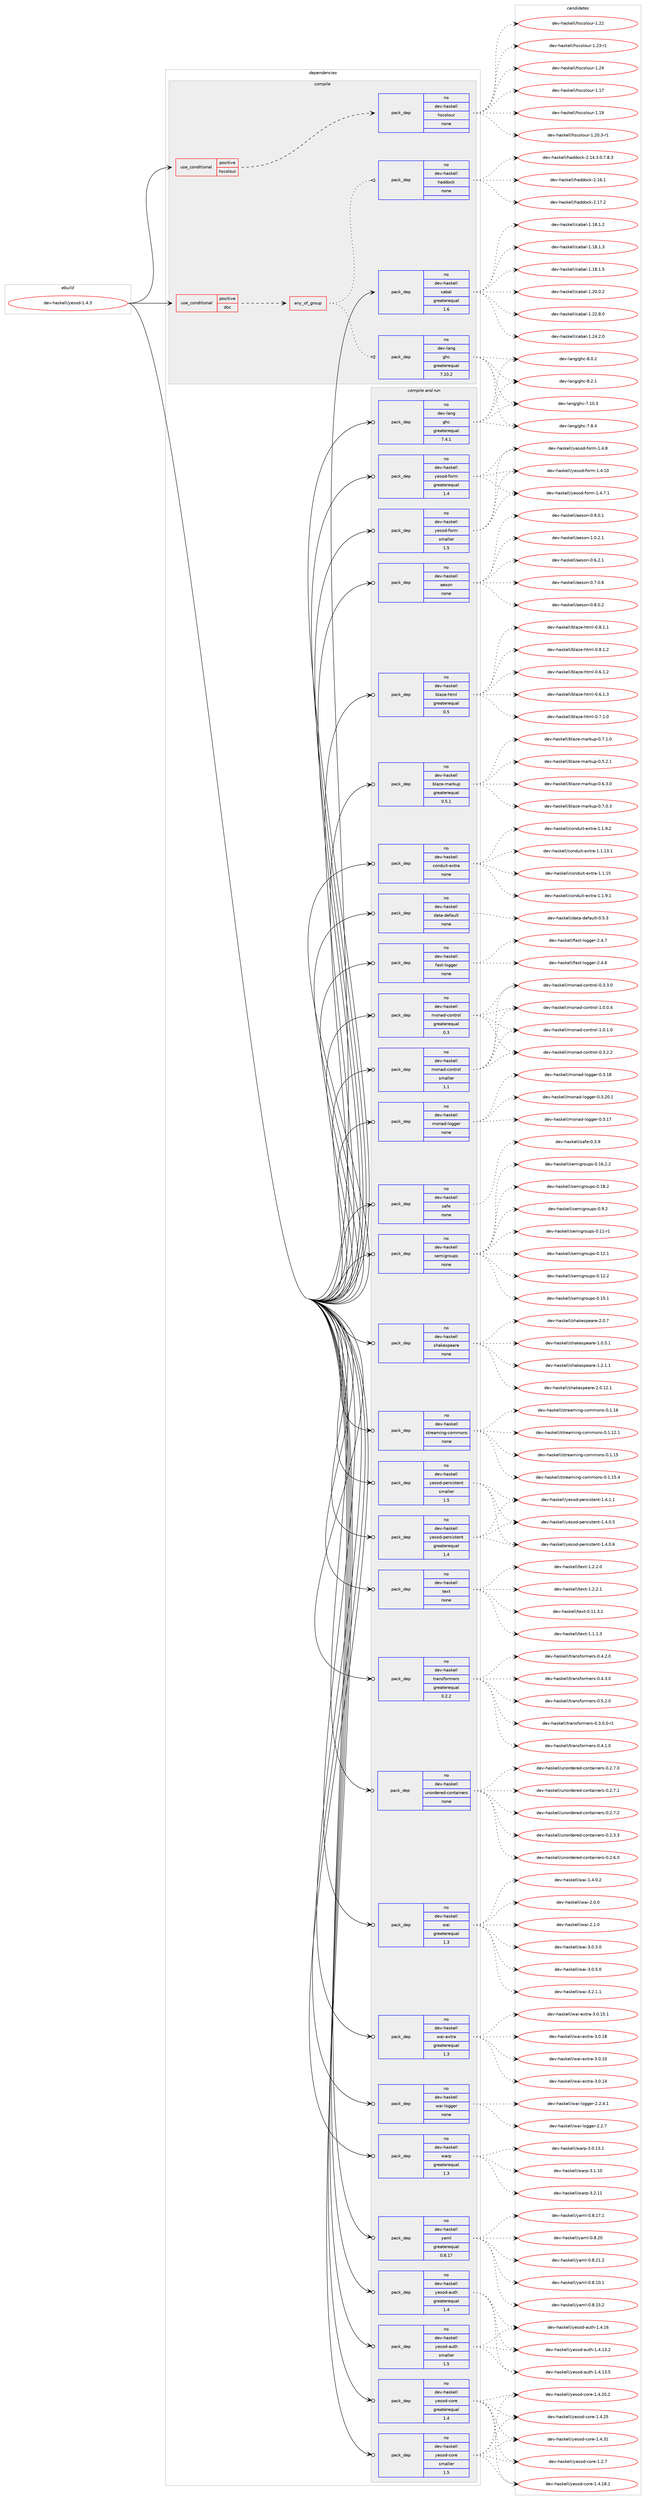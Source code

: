 digraph prolog {

# *************
# Graph options
# *************

newrank=true;
concentrate=true;
compound=true;
graph [rankdir=LR,fontname=Helvetica,fontsize=10,ranksep=1.5];#, ranksep=2.5, nodesep=0.2];
edge  [arrowhead=vee];
node  [fontname=Helvetica,fontsize=10];

# **********
# The ebuild
# **********

subgraph cluster_leftcol {
color=gray;
rank=same;
label=<<i>ebuild</i>>;
id [label="dev-haskell/yesod-1.4.3", color=red, width=4, href="../dev-haskell/yesod-1.4.3.svg"];
}

# ****************
# The dependencies
# ****************

subgraph cluster_midcol {
color=gray;
label=<<i>dependencies</i>>;
subgraph cluster_compile {
fillcolor="#eeeeee";
style=filled;
label=<<i>compile</i>>;
subgraph cond21510 {
dependency96887 [label=<<TABLE BORDER="0" CELLBORDER="1" CELLSPACING="0" CELLPADDING="4"><TR><TD ROWSPAN="3" CELLPADDING="10">use_conditional</TD></TR><TR><TD>positive</TD></TR><TR><TD>doc</TD></TR></TABLE>>, shape=none, color=red];
subgraph any2942 {
dependency96888 [label=<<TABLE BORDER="0" CELLBORDER="1" CELLSPACING="0" CELLPADDING="4"><TR><TD CELLPADDING="10">any_of_group</TD></TR></TABLE>>, shape=none, color=red];subgraph pack72405 {
dependency96889 [label=<<TABLE BORDER="0" CELLBORDER="1" CELLSPACING="0" CELLPADDING="4" WIDTH="220"><TR><TD ROWSPAN="6" CELLPADDING="30">pack_dep</TD></TR><TR><TD WIDTH="110">no</TD></TR><TR><TD>dev-haskell</TD></TR><TR><TD>haddock</TD></TR><TR><TD>none</TD></TR><TR><TD></TD></TR></TABLE>>, shape=none, color=blue];
}
dependency96888:e -> dependency96889:w [weight=20,style="dotted",arrowhead="oinv"];
subgraph pack72406 {
dependency96890 [label=<<TABLE BORDER="0" CELLBORDER="1" CELLSPACING="0" CELLPADDING="4" WIDTH="220"><TR><TD ROWSPAN="6" CELLPADDING="30">pack_dep</TD></TR><TR><TD WIDTH="110">no</TD></TR><TR><TD>dev-lang</TD></TR><TR><TD>ghc</TD></TR><TR><TD>greaterequal</TD></TR><TR><TD>7.10.2</TD></TR></TABLE>>, shape=none, color=blue];
}
dependency96888:e -> dependency96890:w [weight=20,style="dotted",arrowhead="oinv"];
}
dependency96887:e -> dependency96888:w [weight=20,style="dashed",arrowhead="vee"];
}
id:e -> dependency96887:w [weight=20,style="solid",arrowhead="vee"];
subgraph cond21511 {
dependency96891 [label=<<TABLE BORDER="0" CELLBORDER="1" CELLSPACING="0" CELLPADDING="4"><TR><TD ROWSPAN="3" CELLPADDING="10">use_conditional</TD></TR><TR><TD>positive</TD></TR><TR><TD>hscolour</TD></TR></TABLE>>, shape=none, color=red];
subgraph pack72407 {
dependency96892 [label=<<TABLE BORDER="0" CELLBORDER="1" CELLSPACING="0" CELLPADDING="4" WIDTH="220"><TR><TD ROWSPAN="6" CELLPADDING="30">pack_dep</TD></TR><TR><TD WIDTH="110">no</TD></TR><TR><TD>dev-haskell</TD></TR><TR><TD>hscolour</TD></TR><TR><TD>none</TD></TR><TR><TD></TD></TR></TABLE>>, shape=none, color=blue];
}
dependency96891:e -> dependency96892:w [weight=20,style="dashed",arrowhead="vee"];
}
id:e -> dependency96891:w [weight=20,style="solid",arrowhead="vee"];
subgraph pack72408 {
dependency96893 [label=<<TABLE BORDER="0" CELLBORDER="1" CELLSPACING="0" CELLPADDING="4" WIDTH="220"><TR><TD ROWSPAN="6" CELLPADDING="30">pack_dep</TD></TR><TR><TD WIDTH="110">no</TD></TR><TR><TD>dev-haskell</TD></TR><TR><TD>cabal</TD></TR><TR><TD>greaterequal</TD></TR><TR><TD>1.6</TD></TR></TABLE>>, shape=none, color=blue];
}
id:e -> dependency96893:w [weight=20,style="solid",arrowhead="vee"];
}
subgraph cluster_compileandrun {
fillcolor="#eeeeee";
style=filled;
label=<<i>compile and run</i>>;
subgraph pack72409 {
dependency96894 [label=<<TABLE BORDER="0" CELLBORDER="1" CELLSPACING="0" CELLPADDING="4" WIDTH="220"><TR><TD ROWSPAN="6" CELLPADDING="30">pack_dep</TD></TR><TR><TD WIDTH="110">no</TD></TR><TR><TD>dev-haskell</TD></TR><TR><TD>aeson</TD></TR><TR><TD>none</TD></TR><TR><TD></TD></TR></TABLE>>, shape=none, color=blue];
}
id:e -> dependency96894:w [weight=20,style="solid",arrowhead="odotvee"];
subgraph pack72410 {
dependency96895 [label=<<TABLE BORDER="0" CELLBORDER="1" CELLSPACING="0" CELLPADDING="4" WIDTH="220"><TR><TD ROWSPAN="6" CELLPADDING="30">pack_dep</TD></TR><TR><TD WIDTH="110">no</TD></TR><TR><TD>dev-haskell</TD></TR><TR><TD>blaze-html</TD></TR><TR><TD>greaterequal</TD></TR><TR><TD>0.5</TD></TR></TABLE>>, shape=none, color=blue];
}
id:e -> dependency96895:w [weight=20,style="solid",arrowhead="odotvee"];
subgraph pack72411 {
dependency96896 [label=<<TABLE BORDER="0" CELLBORDER="1" CELLSPACING="0" CELLPADDING="4" WIDTH="220"><TR><TD ROWSPAN="6" CELLPADDING="30">pack_dep</TD></TR><TR><TD WIDTH="110">no</TD></TR><TR><TD>dev-haskell</TD></TR><TR><TD>blaze-markup</TD></TR><TR><TD>greaterequal</TD></TR><TR><TD>0.5.1</TD></TR></TABLE>>, shape=none, color=blue];
}
id:e -> dependency96896:w [weight=20,style="solid",arrowhead="odotvee"];
subgraph pack72412 {
dependency96897 [label=<<TABLE BORDER="0" CELLBORDER="1" CELLSPACING="0" CELLPADDING="4" WIDTH="220"><TR><TD ROWSPAN="6" CELLPADDING="30">pack_dep</TD></TR><TR><TD WIDTH="110">no</TD></TR><TR><TD>dev-haskell</TD></TR><TR><TD>conduit-extra</TD></TR><TR><TD>none</TD></TR><TR><TD></TD></TR></TABLE>>, shape=none, color=blue];
}
id:e -> dependency96897:w [weight=20,style="solid",arrowhead="odotvee"];
subgraph pack72413 {
dependency96898 [label=<<TABLE BORDER="0" CELLBORDER="1" CELLSPACING="0" CELLPADDING="4" WIDTH="220"><TR><TD ROWSPAN="6" CELLPADDING="30">pack_dep</TD></TR><TR><TD WIDTH="110">no</TD></TR><TR><TD>dev-haskell</TD></TR><TR><TD>data-default</TD></TR><TR><TD>none</TD></TR><TR><TD></TD></TR></TABLE>>, shape=none, color=blue];
}
id:e -> dependency96898:w [weight=20,style="solid",arrowhead="odotvee"];
subgraph pack72414 {
dependency96899 [label=<<TABLE BORDER="0" CELLBORDER="1" CELLSPACING="0" CELLPADDING="4" WIDTH="220"><TR><TD ROWSPAN="6" CELLPADDING="30">pack_dep</TD></TR><TR><TD WIDTH="110">no</TD></TR><TR><TD>dev-haskell</TD></TR><TR><TD>fast-logger</TD></TR><TR><TD>none</TD></TR><TR><TD></TD></TR></TABLE>>, shape=none, color=blue];
}
id:e -> dependency96899:w [weight=20,style="solid",arrowhead="odotvee"];
subgraph pack72415 {
dependency96900 [label=<<TABLE BORDER="0" CELLBORDER="1" CELLSPACING="0" CELLPADDING="4" WIDTH="220"><TR><TD ROWSPAN="6" CELLPADDING="30">pack_dep</TD></TR><TR><TD WIDTH="110">no</TD></TR><TR><TD>dev-haskell</TD></TR><TR><TD>monad-control</TD></TR><TR><TD>greaterequal</TD></TR><TR><TD>0.3</TD></TR></TABLE>>, shape=none, color=blue];
}
id:e -> dependency96900:w [weight=20,style="solid",arrowhead="odotvee"];
subgraph pack72416 {
dependency96901 [label=<<TABLE BORDER="0" CELLBORDER="1" CELLSPACING="0" CELLPADDING="4" WIDTH="220"><TR><TD ROWSPAN="6" CELLPADDING="30">pack_dep</TD></TR><TR><TD WIDTH="110">no</TD></TR><TR><TD>dev-haskell</TD></TR><TR><TD>monad-control</TD></TR><TR><TD>smaller</TD></TR><TR><TD>1.1</TD></TR></TABLE>>, shape=none, color=blue];
}
id:e -> dependency96901:w [weight=20,style="solid",arrowhead="odotvee"];
subgraph pack72417 {
dependency96902 [label=<<TABLE BORDER="0" CELLBORDER="1" CELLSPACING="0" CELLPADDING="4" WIDTH="220"><TR><TD ROWSPAN="6" CELLPADDING="30">pack_dep</TD></TR><TR><TD WIDTH="110">no</TD></TR><TR><TD>dev-haskell</TD></TR><TR><TD>monad-logger</TD></TR><TR><TD>none</TD></TR><TR><TD></TD></TR></TABLE>>, shape=none, color=blue];
}
id:e -> dependency96902:w [weight=20,style="solid",arrowhead="odotvee"];
subgraph pack72418 {
dependency96903 [label=<<TABLE BORDER="0" CELLBORDER="1" CELLSPACING="0" CELLPADDING="4" WIDTH="220"><TR><TD ROWSPAN="6" CELLPADDING="30">pack_dep</TD></TR><TR><TD WIDTH="110">no</TD></TR><TR><TD>dev-haskell</TD></TR><TR><TD>safe</TD></TR><TR><TD>none</TD></TR><TR><TD></TD></TR></TABLE>>, shape=none, color=blue];
}
id:e -> dependency96903:w [weight=20,style="solid",arrowhead="odotvee"];
subgraph pack72419 {
dependency96904 [label=<<TABLE BORDER="0" CELLBORDER="1" CELLSPACING="0" CELLPADDING="4" WIDTH="220"><TR><TD ROWSPAN="6" CELLPADDING="30">pack_dep</TD></TR><TR><TD WIDTH="110">no</TD></TR><TR><TD>dev-haskell</TD></TR><TR><TD>semigroups</TD></TR><TR><TD>none</TD></TR><TR><TD></TD></TR></TABLE>>, shape=none, color=blue];
}
id:e -> dependency96904:w [weight=20,style="solid",arrowhead="odotvee"];
subgraph pack72420 {
dependency96905 [label=<<TABLE BORDER="0" CELLBORDER="1" CELLSPACING="0" CELLPADDING="4" WIDTH="220"><TR><TD ROWSPAN="6" CELLPADDING="30">pack_dep</TD></TR><TR><TD WIDTH="110">no</TD></TR><TR><TD>dev-haskell</TD></TR><TR><TD>shakespeare</TD></TR><TR><TD>none</TD></TR><TR><TD></TD></TR></TABLE>>, shape=none, color=blue];
}
id:e -> dependency96905:w [weight=20,style="solid",arrowhead="odotvee"];
subgraph pack72421 {
dependency96906 [label=<<TABLE BORDER="0" CELLBORDER="1" CELLSPACING="0" CELLPADDING="4" WIDTH="220"><TR><TD ROWSPAN="6" CELLPADDING="30">pack_dep</TD></TR><TR><TD WIDTH="110">no</TD></TR><TR><TD>dev-haskell</TD></TR><TR><TD>streaming-commons</TD></TR><TR><TD>none</TD></TR><TR><TD></TD></TR></TABLE>>, shape=none, color=blue];
}
id:e -> dependency96906:w [weight=20,style="solid",arrowhead="odotvee"];
subgraph pack72422 {
dependency96907 [label=<<TABLE BORDER="0" CELLBORDER="1" CELLSPACING="0" CELLPADDING="4" WIDTH="220"><TR><TD ROWSPAN="6" CELLPADDING="30">pack_dep</TD></TR><TR><TD WIDTH="110">no</TD></TR><TR><TD>dev-haskell</TD></TR><TR><TD>text</TD></TR><TR><TD>none</TD></TR><TR><TD></TD></TR></TABLE>>, shape=none, color=blue];
}
id:e -> dependency96907:w [weight=20,style="solid",arrowhead="odotvee"];
subgraph pack72423 {
dependency96908 [label=<<TABLE BORDER="0" CELLBORDER="1" CELLSPACING="0" CELLPADDING="4" WIDTH="220"><TR><TD ROWSPAN="6" CELLPADDING="30">pack_dep</TD></TR><TR><TD WIDTH="110">no</TD></TR><TR><TD>dev-haskell</TD></TR><TR><TD>transformers</TD></TR><TR><TD>greaterequal</TD></TR><TR><TD>0.2.2</TD></TR></TABLE>>, shape=none, color=blue];
}
id:e -> dependency96908:w [weight=20,style="solid",arrowhead="odotvee"];
subgraph pack72424 {
dependency96909 [label=<<TABLE BORDER="0" CELLBORDER="1" CELLSPACING="0" CELLPADDING="4" WIDTH="220"><TR><TD ROWSPAN="6" CELLPADDING="30">pack_dep</TD></TR><TR><TD WIDTH="110">no</TD></TR><TR><TD>dev-haskell</TD></TR><TR><TD>unordered-containers</TD></TR><TR><TD>none</TD></TR><TR><TD></TD></TR></TABLE>>, shape=none, color=blue];
}
id:e -> dependency96909:w [weight=20,style="solid",arrowhead="odotvee"];
subgraph pack72425 {
dependency96910 [label=<<TABLE BORDER="0" CELLBORDER="1" CELLSPACING="0" CELLPADDING="4" WIDTH="220"><TR><TD ROWSPAN="6" CELLPADDING="30">pack_dep</TD></TR><TR><TD WIDTH="110">no</TD></TR><TR><TD>dev-haskell</TD></TR><TR><TD>wai</TD></TR><TR><TD>greaterequal</TD></TR><TR><TD>1.3</TD></TR></TABLE>>, shape=none, color=blue];
}
id:e -> dependency96910:w [weight=20,style="solid",arrowhead="odotvee"];
subgraph pack72426 {
dependency96911 [label=<<TABLE BORDER="0" CELLBORDER="1" CELLSPACING="0" CELLPADDING="4" WIDTH="220"><TR><TD ROWSPAN="6" CELLPADDING="30">pack_dep</TD></TR><TR><TD WIDTH="110">no</TD></TR><TR><TD>dev-haskell</TD></TR><TR><TD>wai-extra</TD></TR><TR><TD>greaterequal</TD></TR><TR><TD>1.3</TD></TR></TABLE>>, shape=none, color=blue];
}
id:e -> dependency96911:w [weight=20,style="solid",arrowhead="odotvee"];
subgraph pack72427 {
dependency96912 [label=<<TABLE BORDER="0" CELLBORDER="1" CELLSPACING="0" CELLPADDING="4" WIDTH="220"><TR><TD ROWSPAN="6" CELLPADDING="30">pack_dep</TD></TR><TR><TD WIDTH="110">no</TD></TR><TR><TD>dev-haskell</TD></TR><TR><TD>wai-logger</TD></TR><TR><TD>none</TD></TR><TR><TD></TD></TR></TABLE>>, shape=none, color=blue];
}
id:e -> dependency96912:w [weight=20,style="solid",arrowhead="odotvee"];
subgraph pack72428 {
dependency96913 [label=<<TABLE BORDER="0" CELLBORDER="1" CELLSPACING="0" CELLPADDING="4" WIDTH="220"><TR><TD ROWSPAN="6" CELLPADDING="30">pack_dep</TD></TR><TR><TD WIDTH="110">no</TD></TR><TR><TD>dev-haskell</TD></TR><TR><TD>warp</TD></TR><TR><TD>greaterequal</TD></TR><TR><TD>1.3</TD></TR></TABLE>>, shape=none, color=blue];
}
id:e -> dependency96913:w [weight=20,style="solid",arrowhead="odotvee"];
subgraph pack72429 {
dependency96914 [label=<<TABLE BORDER="0" CELLBORDER="1" CELLSPACING="0" CELLPADDING="4" WIDTH="220"><TR><TD ROWSPAN="6" CELLPADDING="30">pack_dep</TD></TR><TR><TD WIDTH="110">no</TD></TR><TR><TD>dev-haskell</TD></TR><TR><TD>yaml</TD></TR><TR><TD>greaterequal</TD></TR><TR><TD>0.8.17</TD></TR></TABLE>>, shape=none, color=blue];
}
id:e -> dependency96914:w [weight=20,style="solid",arrowhead="odotvee"];
subgraph pack72430 {
dependency96915 [label=<<TABLE BORDER="0" CELLBORDER="1" CELLSPACING="0" CELLPADDING="4" WIDTH="220"><TR><TD ROWSPAN="6" CELLPADDING="30">pack_dep</TD></TR><TR><TD WIDTH="110">no</TD></TR><TR><TD>dev-haskell</TD></TR><TR><TD>yesod-auth</TD></TR><TR><TD>greaterequal</TD></TR><TR><TD>1.4</TD></TR></TABLE>>, shape=none, color=blue];
}
id:e -> dependency96915:w [weight=20,style="solid",arrowhead="odotvee"];
subgraph pack72431 {
dependency96916 [label=<<TABLE BORDER="0" CELLBORDER="1" CELLSPACING="0" CELLPADDING="4" WIDTH="220"><TR><TD ROWSPAN="6" CELLPADDING="30">pack_dep</TD></TR><TR><TD WIDTH="110">no</TD></TR><TR><TD>dev-haskell</TD></TR><TR><TD>yesod-auth</TD></TR><TR><TD>smaller</TD></TR><TR><TD>1.5</TD></TR></TABLE>>, shape=none, color=blue];
}
id:e -> dependency96916:w [weight=20,style="solid",arrowhead="odotvee"];
subgraph pack72432 {
dependency96917 [label=<<TABLE BORDER="0" CELLBORDER="1" CELLSPACING="0" CELLPADDING="4" WIDTH="220"><TR><TD ROWSPAN="6" CELLPADDING="30">pack_dep</TD></TR><TR><TD WIDTH="110">no</TD></TR><TR><TD>dev-haskell</TD></TR><TR><TD>yesod-core</TD></TR><TR><TD>greaterequal</TD></TR><TR><TD>1.4</TD></TR></TABLE>>, shape=none, color=blue];
}
id:e -> dependency96917:w [weight=20,style="solid",arrowhead="odotvee"];
subgraph pack72433 {
dependency96918 [label=<<TABLE BORDER="0" CELLBORDER="1" CELLSPACING="0" CELLPADDING="4" WIDTH="220"><TR><TD ROWSPAN="6" CELLPADDING="30">pack_dep</TD></TR><TR><TD WIDTH="110">no</TD></TR><TR><TD>dev-haskell</TD></TR><TR><TD>yesod-core</TD></TR><TR><TD>smaller</TD></TR><TR><TD>1.5</TD></TR></TABLE>>, shape=none, color=blue];
}
id:e -> dependency96918:w [weight=20,style="solid",arrowhead="odotvee"];
subgraph pack72434 {
dependency96919 [label=<<TABLE BORDER="0" CELLBORDER="1" CELLSPACING="0" CELLPADDING="4" WIDTH="220"><TR><TD ROWSPAN="6" CELLPADDING="30">pack_dep</TD></TR><TR><TD WIDTH="110">no</TD></TR><TR><TD>dev-haskell</TD></TR><TR><TD>yesod-form</TD></TR><TR><TD>greaterequal</TD></TR><TR><TD>1.4</TD></TR></TABLE>>, shape=none, color=blue];
}
id:e -> dependency96919:w [weight=20,style="solid",arrowhead="odotvee"];
subgraph pack72435 {
dependency96920 [label=<<TABLE BORDER="0" CELLBORDER="1" CELLSPACING="0" CELLPADDING="4" WIDTH="220"><TR><TD ROWSPAN="6" CELLPADDING="30">pack_dep</TD></TR><TR><TD WIDTH="110">no</TD></TR><TR><TD>dev-haskell</TD></TR><TR><TD>yesod-form</TD></TR><TR><TD>smaller</TD></TR><TR><TD>1.5</TD></TR></TABLE>>, shape=none, color=blue];
}
id:e -> dependency96920:w [weight=20,style="solid",arrowhead="odotvee"];
subgraph pack72436 {
dependency96921 [label=<<TABLE BORDER="0" CELLBORDER="1" CELLSPACING="0" CELLPADDING="4" WIDTH="220"><TR><TD ROWSPAN="6" CELLPADDING="30">pack_dep</TD></TR><TR><TD WIDTH="110">no</TD></TR><TR><TD>dev-haskell</TD></TR><TR><TD>yesod-persistent</TD></TR><TR><TD>greaterequal</TD></TR><TR><TD>1.4</TD></TR></TABLE>>, shape=none, color=blue];
}
id:e -> dependency96921:w [weight=20,style="solid",arrowhead="odotvee"];
subgraph pack72437 {
dependency96922 [label=<<TABLE BORDER="0" CELLBORDER="1" CELLSPACING="0" CELLPADDING="4" WIDTH="220"><TR><TD ROWSPAN="6" CELLPADDING="30">pack_dep</TD></TR><TR><TD WIDTH="110">no</TD></TR><TR><TD>dev-haskell</TD></TR><TR><TD>yesod-persistent</TD></TR><TR><TD>smaller</TD></TR><TR><TD>1.5</TD></TR></TABLE>>, shape=none, color=blue];
}
id:e -> dependency96922:w [weight=20,style="solid",arrowhead="odotvee"];
subgraph pack72438 {
dependency96923 [label=<<TABLE BORDER="0" CELLBORDER="1" CELLSPACING="0" CELLPADDING="4" WIDTH="220"><TR><TD ROWSPAN="6" CELLPADDING="30">pack_dep</TD></TR><TR><TD WIDTH="110">no</TD></TR><TR><TD>dev-lang</TD></TR><TR><TD>ghc</TD></TR><TR><TD>greaterequal</TD></TR><TR><TD>7.4.1</TD></TR></TABLE>>, shape=none, color=blue];
}
id:e -> dependency96923:w [weight=20,style="solid",arrowhead="odotvee"];
}
subgraph cluster_run {
fillcolor="#eeeeee";
style=filled;
label=<<i>run</i>>;
}
}

# **************
# The candidates
# **************

subgraph cluster_choices {
rank=same;
color=gray;
label=<<i>candidates</i>>;

subgraph choice72405 {
color=black;
nodesep=1;
choice1001011184510497115107101108108471049710010011199107455046495246514648465546564651 [label="dev-haskell/haddock-2.14.3.0.7.8.3", color=red, width=4,href="../dev-haskell/haddock-2.14.3.0.7.8.3.svg"];
choice100101118451049711510710110810847104971001001119910745504649544649 [label="dev-haskell/haddock-2.16.1", color=red, width=4,href="../dev-haskell/haddock-2.16.1.svg"];
choice100101118451049711510710110810847104971001001119910745504649554650 [label="dev-haskell/haddock-2.17.2", color=red, width=4,href="../dev-haskell/haddock-2.17.2.svg"];
dependency96889:e -> choice1001011184510497115107101108108471049710010011199107455046495246514648465546564651:w [style=dotted,weight="100"];
dependency96889:e -> choice100101118451049711510710110810847104971001001119910745504649544649:w [style=dotted,weight="100"];
dependency96889:e -> choice100101118451049711510710110810847104971001001119910745504649554650:w [style=dotted,weight="100"];
}
subgraph choice72406 {
color=black;
nodesep=1;
choice1001011184510897110103471031049945554649484651 [label="dev-lang/ghc-7.10.3", color=red, width=4,href="../dev-lang/ghc-7.10.3.svg"];
choice10010111845108971101034710310499455546564652 [label="dev-lang/ghc-7.8.4", color=red, width=4,href="../dev-lang/ghc-7.8.4.svg"];
choice10010111845108971101034710310499455646484650 [label="dev-lang/ghc-8.0.2", color=red, width=4,href="../dev-lang/ghc-8.0.2.svg"];
choice10010111845108971101034710310499455646504649 [label="dev-lang/ghc-8.2.1", color=red, width=4,href="../dev-lang/ghc-8.2.1.svg"];
dependency96890:e -> choice1001011184510897110103471031049945554649484651:w [style=dotted,weight="100"];
dependency96890:e -> choice10010111845108971101034710310499455546564652:w [style=dotted,weight="100"];
dependency96890:e -> choice10010111845108971101034710310499455646484650:w [style=dotted,weight="100"];
dependency96890:e -> choice10010111845108971101034710310499455646504649:w [style=dotted,weight="100"];
}
subgraph choice72407 {
color=black;
nodesep=1;
choice100101118451049711510710110810847104115991111081111171144549464955 [label="dev-haskell/hscolour-1.17", color=red, width=4,href="../dev-haskell/hscolour-1.17.svg"];
choice100101118451049711510710110810847104115991111081111171144549464957 [label="dev-haskell/hscolour-1.19", color=red, width=4,href="../dev-haskell/hscolour-1.19.svg"];
choice10010111845104971151071011081084710411599111108111117114454946504846514511449 [label="dev-haskell/hscolour-1.20.3-r1", color=red, width=4,href="../dev-haskell/hscolour-1.20.3-r1.svg"];
choice100101118451049711510710110810847104115991111081111171144549465050 [label="dev-haskell/hscolour-1.22", color=red, width=4,href="../dev-haskell/hscolour-1.22.svg"];
choice1001011184510497115107101108108471041159911110811111711445494650514511449 [label="dev-haskell/hscolour-1.23-r1", color=red, width=4,href="../dev-haskell/hscolour-1.23-r1.svg"];
choice100101118451049711510710110810847104115991111081111171144549465052 [label="dev-haskell/hscolour-1.24", color=red, width=4,href="../dev-haskell/hscolour-1.24.svg"];
dependency96892:e -> choice100101118451049711510710110810847104115991111081111171144549464955:w [style=dotted,weight="100"];
dependency96892:e -> choice100101118451049711510710110810847104115991111081111171144549464957:w [style=dotted,weight="100"];
dependency96892:e -> choice10010111845104971151071011081084710411599111108111117114454946504846514511449:w [style=dotted,weight="100"];
dependency96892:e -> choice100101118451049711510710110810847104115991111081111171144549465050:w [style=dotted,weight="100"];
dependency96892:e -> choice1001011184510497115107101108108471041159911110811111711445494650514511449:w [style=dotted,weight="100"];
dependency96892:e -> choice100101118451049711510710110810847104115991111081111171144549465052:w [style=dotted,weight="100"];
}
subgraph choice72408 {
color=black;
nodesep=1;
choice10010111845104971151071011081084799979897108454946495646494650 [label="dev-haskell/cabal-1.18.1.2", color=red, width=4,href="../dev-haskell/cabal-1.18.1.2.svg"];
choice10010111845104971151071011081084799979897108454946495646494651 [label="dev-haskell/cabal-1.18.1.3", color=red, width=4,href="../dev-haskell/cabal-1.18.1.3.svg"];
choice10010111845104971151071011081084799979897108454946495646494653 [label="dev-haskell/cabal-1.18.1.5", color=red, width=4,href="../dev-haskell/cabal-1.18.1.5.svg"];
choice10010111845104971151071011081084799979897108454946504846484650 [label="dev-haskell/cabal-1.20.0.2", color=red, width=4,href="../dev-haskell/cabal-1.20.0.2.svg"];
choice10010111845104971151071011081084799979897108454946505046564648 [label="dev-haskell/cabal-1.22.8.0", color=red, width=4,href="../dev-haskell/cabal-1.22.8.0.svg"];
choice10010111845104971151071011081084799979897108454946505246504648 [label="dev-haskell/cabal-1.24.2.0", color=red, width=4,href="../dev-haskell/cabal-1.24.2.0.svg"];
dependency96893:e -> choice10010111845104971151071011081084799979897108454946495646494650:w [style=dotted,weight="100"];
dependency96893:e -> choice10010111845104971151071011081084799979897108454946495646494651:w [style=dotted,weight="100"];
dependency96893:e -> choice10010111845104971151071011081084799979897108454946495646494653:w [style=dotted,weight="100"];
dependency96893:e -> choice10010111845104971151071011081084799979897108454946504846484650:w [style=dotted,weight="100"];
dependency96893:e -> choice10010111845104971151071011081084799979897108454946505046564648:w [style=dotted,weight="100"];
dependency96893:e -> choice10010111845104971151071011081084799979897108454946505246504648:w [style=dotted,weight="100"];
}
subgraph choice72409 {
color=black;
nodesep=1;
choice100101118451049711510710110810847971011151111104548465446504649 [label="dev-haskell/aeson-0.6.2.1", color=red, width=4,href="../dev-haskell/aeson-0.6.2.1.svg"];
choice100101118451049711510710110810847971011151111104548465546484654 [label="dev-haskell/aeson-0.7.0.6", color=red, width=4,href="../dev-haskell/aeson-0.7.0.6.svg"];
choice100101118451049711510710110810847971011151111104548465646484650 [label="dev-haskell/aeson-0.8.0.2", color=red, width=4,href="../dev-haskell/aeson-0.8.0.2.svg"];
choice100101118451049711510710110810847971011151111104548465746484649 [label="dev-haskell/aeson-0.9.0.1", color=red, width=4,href="../dev-haskell/aeson-0.9.0.1.svg"];
choice100101118451049711510710110810847971011151111104549464846504649 [label="dev-haskell/aeson-1.0.2.1", color=red, width=4,href="../dev-haskell/aeson-1.0.2.1.svg"];
dependency96894:e -> choice100101118451049711510710110810847971011151111104548465446504649:w [style=dotted,weight="100"];
dependency96894:e -> choice100101118451049711510710110810847971011151111104548465546484654:w [style=dotted,weight="100"];
dependency96894:e -> choice100101118451049711510710110810847971011151111104548465646484650:w [style=dotted,weight="100"];
dependency96894:e -> choice100101118451049711510710110810847971011151111104548465746484649:w [style=dotted,weight="100"];
dependency96894:e -> choice100101118451049711510710110810847971011151111104549464846504649:w [style=dotted,weight="100"];
}
subgraph choice72410 {
color=black;
nodesep=1;
choice1001011184510497115107101108108479810897122101451041161091084548465446494650 [label="dev-haskell/blaze-html-0.6.1.2", color=red, width=4,href="../dev-haskell/blaze-html-0.6.1.2.svg"];
choice1001011184510497115107101108108479810897122101451041161091084548465446494651 [label="dev-haskell/blaze-html-0.6.1.3", color=red, width=4,href="../dev-haskell/blaze-html-0.6.1.3.svg"];
choice1001011184510497115107101108108479810897122101451041161091084548465546494648 [label="dev-haskell/blaze-html-0.7.1.0", color=red, width=4,href="../dev-haskell/blaze-html-0.7.1.0.svg"];
choice1001011184510497115107101108108479810897122101451041161091084548465646494649 [label="dev-haskell/blaze-html-0.8.1.1", color=red, width=4,href="../dev-haskell/blaze-html-0.8.1.1.svg"];
choice1001011184510497115107101108108479810897122101451041161091084548465646494650 [label="dev-haskell/blaze-html-0.8.1.2", color=red, width=4,href="../dev-haskell/blaze-html-0.8.1.2.svg"];
dependency96895:e -> choice1001011184510497115107101108108479810897122101451041161091084548465446494650:w [style=dotted,weight="100"];
dependency96895:e -> choice1001011184510497115107101108108479810897122101451041161091084548465446494651:w [style=dotted,weight="100"];
dependency96895:e -> choice1001011184510497115107101108108479810897122101451041161091084548465546494648:w [style=dotted,weight="100"];
dependency96895:e -> choice1001011184510497115107101108108479810897122101451041161091084548465646494649:w [style=dotted,weight="100"];
dependency96895:e -> choice1001011184510497115107101108108479810897122101451041161091084548465646494650:w [style=dotted,weight="100"];
}
subgraph choice72411 {
color=black;
nodesep=1;
choice100101118451049711510710110810847981089712210145109971141071171124548465346504649 [label="dev-haskell/blaze-markup-0.5.2.1", color=red, width=4,href="../dev-haskell/blaze-markup-0.5.2.1.svg"];
choice100101118451049711510710110810847981089712210145109971141071171124548465446514648 [label="dev-haskell/blaze-markup-0.6.3.0", color=red, width=4,href="../dev-haskell/blaze-markup-0.6.3.0.svg"];
choice100101118451049711510710110810847981089712210145109971141071171124548465546484651 [label="dev-haskell/blaze-markup-0.7.0.3", color=red, width=4,href="../dev-haskell/blaze-markup-0.7.0.3.svg"];
choice100101118451049711510710110810847981089712210145109971141071171124548465546494648 [label="dev-haskell/blaze-markup-0.7.1.0", color=red, width=4,href="../dev-haskell/blaze-markup-0.7.1.0.svg"];
dependency96896:e -> choice100101118451049711510710110810847981089712210145109971141071171124548465346504649:w [style=dotted,weight="100"];
dependency96896:e -> choice100101118451049711510710110810847981089712210145109971141071171124548465446514648:w [style=dotted,weight="100"];
dependency96896:e -> choice100101118451049711510710110810847981089712210145109971141071171124548465546484651:w [style=dotted,weight="100"];
dependency96896:e -> choice100101118451049711510710110810847981089712210145109971141071171124548465546494648:w [style=dotted,weight="100"];
}
subgraph choice72412 {
color=black;
nodesep=1;
choice100101118451049711510710110810847991111101001171051164510112011611497454946494649514649 [label="dev-haskell/conduit-extra-1.1.13.1", color=red, width=4,href="../dev-haskell/conduit-extra-1.1.13.1.svg"];
choice10010111845104971151071011081084799111110100117105116451011201161149745494649464953 [label="dev-haskell/conduit-extra-1.1.15", color=red, width=4,href="../dev-haskell/conduit-extra-1.1.15.svg"];
choice1001011184510497115107101108108479911111010011710511645101120116114974549464946574649 [label="dev-haskell/conduit-extra-1.1.9.1", color=red, width=4,href="../dev-haskell/conduit-extra-1.1.9.1.svg"];
choice1001011184510497115107101108108479911111010011710511645101120116114974549464946574650 [label="dev-haskell/conduit-extra-1.1.9.2", color=red, width=4,href="../dev-haskell/conduit-extra-1.1.9.2.svg"];
dependency96897:e -> choice100101118451049711510710110810847991111101001171051164510112011611497454946494649514649:w [style=dotted,weight="100"];
dependency96897:e -> choice10010111845104971151071011081084799111110100117105116451011201161149745494649464953:w [style=dotted,weight="100"];
dependency96897:e -> choice1001011184510497115107101108108479911111010011710511645101120116114974549464946574649:w [style=dotted,weight="100"];
dependency96897:e -> choice1001011184510497115107101108108479911111010011710511645101120116114974549464946574650:w [style=dotted,weight="100"];
}
subgraph choice72413 {
color=black;
nodesep=1;
choice10010111845104971151071011081084710097116974510010110297117108116454846534651 [label="dev-haskell/data-default-0.5.3", color=red, width=4,href="../dev-haskell/data-default-0.5.3.svg"];
dependency96898:e -> choice10010111845104971151071011081084710097116974510010110297117108116454846534651:w [style=dotted,weight="100"];
}
subgraph choice72414 {
color=black;
nodesep=1;
choice1001011184510497115107101108108471029711511645108111103103101114455046524654 [label="dev-haskell/fast-logger-2.4.6", color=red, width=4,href="../dev-haskell/fast-logger-2.4.6.svg"];
choice1001011184510497115107101108108471029711511645108111103103101114455046524655 [label="dev-haskell/fast-logger-2.4.7", color=red, width=4,href="../dev-haskell/fast-logger-2.4.7.svg"];
dependency96899:e -> choice1001011184510497115107101108108471029711511645108111103103101114455046524654:w [style=dotted,weight="100"];
dependency96899:e -> choice1001011184510497115107101108108471029711511645108111103103101114455046524655:w [style=dotted,weight="100"];
}
subgraph choice72415 {
color=black;
nodesep=1;
choice1001011184510497115107101108108471091111109710045991111101161141111084548465146504650 [label="dev-haskell/monad-control-0.3.2.2", color=red, width=4,href="../dev-haskell/monad-control-0.3.2.2.svg"];
choice1001011184510497115107101108108471091111109710045991111101161141111084548465146514648 [label="dev-haskell/monad-control-0.3.3.0", color=red, width=4,href="../dev-haskell/monad-control-0.3.3.0.svg"];
choice1001011184510497115107101108108471091111109710045991111101161141111084549464846484652 [label="dev-haskell/monad-control-1.0.0.4", color=red, width=4,href="../dev-haskell/monad-control-1.0.0.4.svg"];
choice1001011184510497115107101108108471091111109710045991111101161141111084549464846494648 [label="dev-haskell/monad-control-1.0.1.0", color=red, width=4,href="../dev-haskell/monad-control-1.0.1.0.svg"];
dependency96900:e -> choice1001011184510497115107101108108471091111109710045991111101161141111084548465146504650:w [style=dotted,weight="100"];
dependency96900:e -> choice1001011184510497115107101108108471091111109710045991111101161141111084548465146514648:w [style=dotted,weight="100"];
dependency96900:e -> choice1001011184510497115107101108108471091111109710045991111101161141111084549464846484652:w [style=dotted,weight="100"];
dependency96900:e -> choice1001011184510497115107101108108471091111109710045991111101161141111084549464846494648:w [style=dotted,weight="100"];
}
subgraph choice72416 {
color=black;
nodesep=1;
choice1001011184510497115107101108108471091111109710045991111101161141111084548465146504650 [label="dev-haskell/monad-control-0.3.2.2", color=red, width=4,href="../dev-haskell/monad-control-0.3.2.2.svg"];
choice1001011184510497115107101108108471091111109710045991111101161141111084548465146514648 [label="dev-haskell/monad-control-0.3.3.0", color=red, width=4,href="../dev-haskell/monad-control-0.3.3.0.svg"];
choice1001011184510497115107101108108471091111109710045991111101161141111084549464846484652 [label="dev-haskell/monad-control-1.0.0.4", color=red, width=4,href="../dev-haskell/monad-control-1.0.0.4.svg"];
choice1001011184510497115107101108108471091111109710045991111101161141111084549464846494648 [label="dev-haskell/monad-control-1.0.1.0", color=red, width=4,href="../dev-haskell/monad-control-1.0.1.0.svg"];
dependency96901:e -> choice1001011184510497115107101108108471091111109710045991111101161141111084548465146504650:w [style=dotted,weight="100"];
dependency96901:e -> choice1001011184510497115107101108108471091111109710045991111101161141111084548465146514648:w [style=dotted,weight="100"];
dependency96901:e -> choice1001011184510497115107101108108471091111109710045991111101161141111084549464846484652:w [style=dotted,weight="100"];
dependency96901:e -> choice1001011184510497115107101108108471091111109710045991111101161141111084549464846494648:w [style=dotted,weight="100"];
}
subgraph choice72417 {
color=black;
nodesep=1;
choice100101118451049711510710110810847109111110971004510811110310310111445484651464955 [label="dev-haskell/monad-logger-0.3.17", color=red, width=4,href="../dev-haskell/monad-logger-0.3.17.svg"];
choice100101118451049711510710110810847109111110971004510811110310310111445484651464956 [label="dev-haskell/monad-logger-0.3.18", color=red, width=4,href="../dev-haskell/monad-logger-0.3.18.svg"];
choice1001011184510497115107101108108471091111109710045108111103103101114454846514650484649 [label="dev-haskell/monad-logger-0.3.20.1", color=red, width=4,href="../dev-haskell/monad-logger-0.3.20.1.svg"];
dependency96902:e -> choice100101118451049711510710110810847109111110971004510811110310310111445484651464955:w [style=dotted,weight="100"];
dependency96902:e -> choice100101118451049711510710110810847109111110971004510811110310310111445484651464956:w [style=dotted,weight="100"];
dependency96902:e -> choice1001011184510497115107101108108471091111109710045108111103103101114454846514650484649:w [style=dotted,weight="100"];
}
subgraph choice72418 {
color=black;
nodesep=1;
choice10010111845104971151071011081084711597102101454846514657 [label="dev-haskell/safe-0.3.9", color=red, width=4,href="../dev-haskell/safe-0.3.9.svg"];
dependency96903:e -> choice10010111845104971151071011081084711597102101454846514657:w [style=dotted,weight="100"];
}
subgraph choice72419 {
color=black;
nodesep=1;
choice10010111845104971151071011081084711510110910510311411111711211545484649494511449 [label="dev-haskell/semigroups-0.11-r1", color=red, width=4,href="../dev-haskell/semigroups-0.11-r1.svg"];
choice10010111845104971151071011081084711510110910510311411111711211545484649504649 [label="dev-haskell/semigroups-0.12.1", color=red, width=4,href="../dev-haskell/semigroups-0.12.1.svg"];
choice10010111845104971151071011081084711510110910510311411111711211545484649504650 [label="dev-haskell/semigroups-0.12.2", color=red, width=4,href="../dev-haskell/semigroups-0.12.2.svg"];
choice10010111845104971151071011081084711510110910510311411111711211545484649534649 [label="dev-haskell/semigroups-0.15.1", color=red, width=4,href="../dev-haskell/semigroups-0.15.1.svg"];
choice100101118451049711510710110810847115101109105103114111117112115454846495446504650 [label="dev-haskell/semigroups-0.16.2.2", color=red, width=4,href="../dev-haskell/semigroups-0.16.2.2.svg"];
choice10010111845104971151071011081084711510110910510311411111711211545484649564650 [label="dev-haskell/semigroups-0.18.2", color=red, width=4,href="../dev-haskell/semigroups-0.18.2.svg"];
choice100101118451049711510710110810847115101109105103114111117112115454846574650 [label="dev-haskell/semigroups-0.9.2", color=red, width=4,href="../dev-haskell/semigroups-0.9.2.svg"];
dependency96904:e -> choice10010111845104971151071011081084711510110910510311411111711211545484649494511449:w [style=dotted,weight="100"];
dependency96904:e -> choice10010111845104971151071011081084711510110910510311411111711211545484649504649:w [style=dotted,weight="100"];
dependency96904:e -> choice10010111845104971151071011081084711510110910510311411111711211545484649504650:w [style=dotted,weight="100"];
dependency96904:e -> choice10010111845104971151071011081084711510110910510311411111711211545484649534649:w [style=dotted,weight="100"];
dependency96904:e -> choice100101118451049711510710110810847115101109105103114111117112115454846495446504650:w [style=dotted,weight="100"];
dependency96904:e -> choice10010111845104971151071011081084711510110910510311411111711211545484649564650:w [style=dotted,weight="100"];
dependency96904:e -> choice100101118451049711510710110810847115101109105103114111117112115454846574650:w [style=dotted,weight="100"];
}
subgraph choice72420 {
color=black;
nodesep=1;
choice10010111845104971151071011081084711510497107101115112101971141014549464846534649 [label="dev-haskell/shakespeare-1.0.5.1", color=red, width=4,href="../dev-haskell/shakespeare-1.0.5.1.svg"];
choice10010111845104971151071011081084711510497107101115112101971141014549465046494649 [label="dev-haskell/shakespeare-1.2.1.1", color=red, width=4,href="../dev-haskell/shakespeare-1.2.1.1.svg"];
choice1001011184510497115107101108108471151049710710111511210197114101455046484649504649 [label="dev-haskell/shakespeare-2.0.12.1", color=red, width=4,href="../dev-haskell/shakespeare-2.0.12.1.svg"];
choice1001011184510497115107101108108471151049710710111511210197114101455046484655 [label="dev-haskell/shakespeare-2.0.7", color=red, width=4,href="../dev-haskell/shakespeare-2.0.7.svg"];
dependency96905:e -> choice10010111845104971151071011081084711510497107101115112101971141014549464846534649:w [style=dotted,weight="100"];
dependency96905:e -> choice10010111845104971151071011081084711510497107101115112101971141014549465046494649:w [style=dotted,weight="100"];
dependency96905:e -> choice1001011184510497115107101108108471151049710710111511210197114101455046484649504649:w [style=dotted,weight="100"];
dependency96905:e -> choice1001011184510497115107101108108471151049710710111511210197114101455046484655:w [style=dotted,weight="100"];
}
subgraph choice72421 {
color=black;
nodesep=1;
choice100101118451049711510710110810847115116114101971091051101034599111109109111110115454846494649504649 [label="dev-haskell/streaming-commons-0.1.12.1", color=red, width=4,href="../dev-haskell/streaming-commons-0.1.12.1.svg"];
choice10010111845104971151071011081084711511611410197109105110103459911110910911111011545484649464953 [label="dev-haskell/streaming-commons-0.1.15", color=red, width=4,href="../dev-haskell/streaming-commons-0.1.15.svg"];
choice100101118451049711510710110810847115116114101971091051101034599111109109111110115454846494649534652 [label="dev-haskell/streaming-commons-0.1.15.4", color=red, width=4,href="../dev-haskell/streaming-commons-0.1.15.4.svg"];
choice10010111845104971151071011081084711511611410197109105110103459911110910911111011545484649464954 [label="dev-haskell/streaming-commons-0.1.16", color=red, width=4,href="../dev-haskell/streaming-commons-0.1.16.svg"];
dependency96906:e -> choice100101118451049711510710110810847115116114101971091051101034599111109109111110115454846494649504649:w [style=dotted,weight="100"];
dependency96906:e -> choice10010111845104971151071011081084711511611410197109105110103459911110910911111011545484649464953:w [style=dotted,weight="100"];
dependency96906:e -> choice100101118451049711510710110810847115116114101971091051101034599111109109111110115454846494649534652:w [style=dotted,weight="100"];
dependency96906:e -> choice10010111845104971151071011081084711511611410197109105110103459911110910911111011545484649464954:w [style=dotted,weight="100"];
}
subgraph choice72422 {
color=black;
nodesep=1;
choice100101118451049711510710110810847116101120116454846494946514649 [label="dev-haskell/text-0.11.3.1", color=red, width=4,href="../dev-haskell/text-0.11.3.1.svg"];
choice1001011184510497115107101108108471161011201164549464946494651 [label="dev-haskell/text-1.1.1.3", color=red, width=4,href="../dev-haskell/text-1.1.1.3.svg"];
choice1001011184510497115107101108108471161011201164549465046504648 [label="dev-haskell/text-1.2.2.0", color=red, width=4,href="../dev-haskell/text-1.2.2.0.svg"];
choice1001011184510497115107101108108471161011201164549465046504649 [label="dev-haskell/text-1.2.2.1", color=red, width=4,href="../dev-haskell/text-1.2.2.1.svg"];
dependency96907:e -> choice100101118451049711510710110810847116101120116454846494946514649:w [style=dotted,weight="100"];
dependency96907:e -> choice1001011184510497115107101108108471161011201164549464946494651:w [style=dotted,weight="100"];
dependency96907:e -> choice1001011184510497115107101108108471161011201164549465046504648:w [style=dotted,weight="100"];
dependency96907:e -> choice1001011184510497115107101108108471161011201164549465046504649:w [style=dotted,weight="100"];
}
subgraph choice72423 {
color=black;
nodesep=1;
choice1001011184510497115107101108108471161149711011510211111410910111411545484651464846484511449 [label="dev-haskell/transformers-0.3.0.0-r1", color=red, width=4,href="../dev-haskell/transformers-0.3.0.0-r1.svg"];
choice100101118451049711510710110810847116114971101151021111141091011141154548465246494648 [label="dev-haskell/transformers-0.4.1.0", color=red, width=4,href="../dev-haskell/transformers-0.4.1.0.svg"];
choice100101118451049711510710110810847116114971101151021111141091011141154548465246504648 [label="dev-haskell/transformers-0.4.2.0", color=red, width=4,href="../dev-haskell/transformers-0.4.2.0.svg"];
choice100101118451049711510710110810847116114971101151021111141091011141154548465246514648 [label="dev-haskell/transformers-0.4.3.0", color=red, width=4,href="../dev-haskell/transformers-0.4.3.0.svg"];
choice100101118451049711510710110810847116114971101151021111141091011141154548465346504648 [label="dev-haskell/transformers-0.5.2.0", color=red, width=4,href="../dev-haskell/transformers-0.5.2.0.svg"];
dependency96908:e -> choice1001011184510497115107101108108471161149711011510211111410910111411545484651464846484511449:w [style=dotted,weight="100"];
dependency96908:e -> choice100101118451049711510710110810847116114971101151021111141091011141154548465246494648:w [style=dotted,weight="100"];
dependency96908:e -> choice100101118451049711510710110810847116114971101151021111141091011141154548465246504648:w [style=dotted,weight="100"];
dependency96908:e -> choice100101118451049711510710110810847116114971101151021111141091011141154548465246514648:w [style=dotted,weight="100"];
dependency96908:e -> choice100101118451049711510710110810847116114971101151021111141091011141154548465346504648:w [style=dotted,weight="100"];
}
subgraph choice72424 {
color=black;
nodesep=1;
choice1001011184510497115107101108108471171101111141001011141011004599111110116971051101011141154548465046514651 [label="dev-haskell/unordered-containers-0.2.3.3", color=red, width=4,href="../dev-haskell/unordered-containers-0.2.3.3.svg"];
choice1001011184510497115107101108108471171101111141001011141011004599111110116971051101011141154548465046544648 [label="dev-haskell/unordered-containers-0.2.6.0", color=red, width=4,href="../dev-haskell/unordered-containers-0.2.6.0.svg"];
choice1001011184510497115107101108108471171101111141001011141011004599111110116971051101011141154548465046554648 [label="dev-haskell/unordered-containers-0.2.7.0", color=red, width=4,href="../dev-haskell/unordered-containers-0.2.7.0.svg"];
choice1001011184510497115107101108108471171101111141001011141011004599111110116971051101011141154548465046554649 [label="dev-haskell/unordered-containers-0.2.7.1", color=red, width=4,href="../dev-haskell/unordered-containers-0.2.7.1.svg"];
choice1001011184510497115107101108108471171101111141001011141011004599111110116971051101011141154548465046554650 [label="dev-haskell/unordered-containers-0.2.7.2", color=red, width=4,href="../dev-haskell/unordered-containers-0.2.7.2.svg"];
dependency96909:e -> choice1001011184510497115107101108108471171101111141001011141011004599111110116971051101011141154548465046514651:w [style=dotted,weight="100"];
dependency96909:e -> choice1001011184510497115107101108108471171101111141001011141011004599111110116971051101011141154548465046544648:w [style=dotted,weight="100"];
dependency96909:e -> choice1001011184510497115107101108108471171101111141001011141011004599111110116971051101011141154548465046554648:w [style=dotted,weight="100"];
dependency96909:e -> choice1001011184510497115107101108108471171101111141001011141011004599111110116971051101011141154548465046554649:w [style=dotted,weight="100"];
dependency96909:e -> choice1001011184510497115107101108108471171101111141001011141011004599111110116971051101011141154548465046554650:w [style=dotted,weight="100"];
}
subgraph choice72425 {
color=black;
nodesep=1;
choice100101118451049711510710110810847119971054549465246484650 [label="dev-haskell/wai-1.4.0.2", color=red, width=4,href="../dev-haskell/wai-1.4.0.2.svg"];
choice10010111845104971151071011081084711997105455046484648 [label="dev-haskell/wai-2.0.0", color=red, width=4,href="../dev-haskell/wai-2.0.0.svg"];
choice10010111845104971151071011081084711997105455046494648 [label="dev-haskell/wai-2.1.0", color=red, width=4,href="../dev-haskell/wai-2.1.0.svg"];
choice100101118451049711510710110810847119971054551464846514648 [label="dev-haskell/wai-3.0.3.0", color=red, width=4,href="../dev-haskell/wai-3.0.3.0.svg"];
choice100101118451049711510710110810847119971054551464846534648 [label="dev-haskell/wai-3.0.5.0", color=red, width=4,href="../dev-haskell/wai-3.0.5.0.svg"];
choice100101118451049711510710110810847119971054551465046494649 [label="dev-haskell/wai-3.2.1.1", color=red, width=4,href="../dev-haskell/wai-3.2.1.1.svg"];
dependency96910:e -> choice100101118451049711510710110810847119971054549465246484650:w [style=dotted,weight="100"];
dependency96910:e -> choice10010111845104971151071011081084711997105455046484648:w [style=dotted,weight="100"];
dependency96910:e -> choice10010111845104971151071011081084711997105455046494648:w [style=dotted,weight="100"];
dependency96910:e -> choice100101118451049711510710110810847119971054551464846514648:w [style=dotted,weight="100"];
dependency96910:e -> choice100101118451049711510710110810847119971054551464846534648:w [style=dotted,weight="100"];
dependency96910:e -> choice100101118451049711510710110810847119971054551465046494649:w [style=dotted,weight="100"];
}
subgraph choice72426 {
color=black;
nodesep=1;
choice10010111845104971151071011081084711997105451011201161149745514648464948 [label="dev-haskell/wai-extra-3.0.10", color=red, width=4,href="../dev-haskell/wai-extra-3.0.10.svg"];
choice10010111845104971151071011081084711997105451011201161149745514648464952 [label="dev-haskell/wai-extra-3.0.14", color=red, width=4,href="../dev-haskell/wai-extra-3.0.14.svg"];
choice100101118451049711510710110810847119971054510112011611497455146484649534649 [label="dev-haskell/wai-extra-3.0.15.1", color=red, width=4,href="../dev-haskell/wai-extra-3.0.15.1.svg"];
choice10010111845104971151071011081084711997105451011201161149745514648464956 [label="dev-haskell/wai-extra-3.0.18", color=red, width=4,href="../dev-haskell/wai-extra-3.0.18.svg"];
dependency96911:e -> choice10010111845104971151071011081084711997105451011201161149745514648464948:w [style=dotted,weight="100"];
dependency96911:e -> choice10010111845104971151071011081084711997105451011201161149745514648464952:w [style=dotted,weight="100"];
dependency96911:e -> choice100101118451049711510710110810847119971054510112011611497455146484649534649:w [style=dotted,weight="100"];
dependency96911:e -> choice10010111845104971151071011081084711997105451011201161149745514648464956:w [style=dotted,weight="100"];
}
subgraph choice72427 {
color=black;
nodesep=1;
choice10010111845104971151071011081084711997105451081111031031011144550465046524649 [label="dev-haskell/wai-logger-2.2.4.1", color=red, width=4,href="../dev-haskell/wai-logger-2.2.4.1.svg"];
choice1001011184510497115107101108108471199710545108111103103101114455046504655 [label="dev-haskell/wai-logger-2.2.7", color=red, width=4,href="../dev-haskell/wai-logger-2.2.7.svg"];
dependency96912:e -> choice10010111845104971151071011081084711997105451081111031031011144550465046524649:w [style=dotted,weight="100"];
dependency96912:e -> choice1001011184510497115107101108108471199710545108111103103101114455046504655:w [style=dotted,weight="100"];
}
subgraph choice72428 {
color=black;
nodesep=1;
choice10010111845104971151071011081084711997114112455146484649514649 [label="dev-haskell/warp-3.0.13.1", color=red, width=4,href="../dev-haskell/warp-3.0.13.1.svg"];
choice1001011184510497115107101108108471199711411245514649464948 [label="dev-haskell/warp-3.1.10", color=red, width=4,href="../dev-haskell/warp-3.1.10.svg"];
choice1001011184510497115107101108108471199711411245514650464949 [label="dev-haskell/warp-3.2.11", color=red, width=4,href="../dev-haskell/warp-3.2.11.svg"];
dependency96913:e -> choice10010111845104971151071011081084711997114112455146484649514649:w [style=dotted,weight="100"];
dependency96913:e -> choice1001011184510497115107101108108471199711411245514649464948:w [style=dotted,weight="100"];
dependency96913:e -> choice1001011184510497115107101108108471199711411245514650464949:w [style=dotted,weight="100"];
}
subgraph choice72429 {
color=black;
nodesep=1;
choice10010111845104971151071011081084712197109108454846564649484649 [label="dev-haskell/yaml-0.8.10.1", color=red, width=4,href="../dev-haskell/yaml-0.8.10.1.svg"];
choice10010111845104971151071011081084712197109108454846564649534650 [label="dev-haskell/yaml-0.8.15.2", color=red, width=4,href="../dev-haskell/yaml-0.8.15.2.svg"];
choice10010111845104971151071011081084712197109108454846564649554649 [label="dev-haskell/yaml-0.8.17.1", color=red, width=4,href="../dev-haskell/yaml-0.8.17.1.svg"];
choice1001011184510497115107101108108471219710910845484656465048 [label="dev-haskell/yaml-0.8.20", color=red, width=4,href="../dev-haskell/yaml-0.8.20.svg"];
choice10010111845104971151071011081084712197109108454846564650494650 [label="dev-haskell/yaml-0.8.21.2", color=red, width=4,href="../dev-haskell/yaml-0.8.21.2.svg"];
dependency96914:e -> choice10010111845104971151071011081084712197109108454846564649484649:w [style=dotted,weight="100"];
dependency96914:e -> choice10010111845104971151071011081084712197109108454846564649534650:w [style=dotted,weight="100"];
dependency96914:e -> choice10010111845104971151071011081084712197109108454846564649554649:w [style=dotted,weight="100"];
dependency96914:e -> choice1001011184510497115107101108108471219710910845484656465048:w [style=dotted,weight="100"];
dependency96914:e -> choice10010111845104971151071011081084712197109108454846564650494650:w [style=dotted,weight="100"];
}
subgraph choice72430 {
color=black;
nodesep=1;
choice1001011184510497115107101108108471211011151111004597117116104454946524649514650 [label="dev-haskell/yesod-auth-1.4.13.2", color=red, width=4,href="../dev-haskell/yesod-auth-1.4.13.2.svg"];
choice1001011184510497115107101108108471211011151111004597117116104454946524649514653 [label="dev-haskell/yesod-auth-1.4.13.5", color=red, width=4,href="../dev-haskell/yesod-auth-1.4.13.5.svg"];
choice100101118451049711510710110810847121101115111100459711711610445494652464954 [label="dev-haskell/yesod-auth-1.4.16", color=red, width=4,href="../dev-haskell/yesod-auth-1.4.16.svg"];
dependency96915:e -> choice1001011184510497115107101108108471211011151111004597117116104454946524649514650:w [style=dotted,weight="100"];
dependency96915:e -> choice1001011184510497115107101108108471211011151111004597117116104454946524649514653:w [style=dotted,weight="100"];
dependency96915:e -> choice100101118451049711510710110810847121101115111100459711711610445494652464954:w [style=dotted,weight="100"];
}
subgraph choice72431 {
color=black;
nodesep=1;
choice1001011184510497115107101108108471211011151111004597117116104454946524649514650 [label="dev-haskell/yesod-auth-1.4.13.2", color=red, width=4,href="../dev-haskell/yesod-auth-1.4.13.2.svg"];
choice1001011184510497115107101108108471211011151111004597117116104454946524649514653 [label="dev-haskell/yesod-auth-1.4.13.5", color=red, width=4,href="../dev-haskell/yesod-auth-1.4.13.5.svg"];
choice100101118451049711510710110810847121101115111100459711711610445494652464954 [label="dev-haskell/yesod-auth-1.4.16", color=red, width=4,href="../dev-haskell/yesod-auth-1.4.16.svg"];
dependency96916:e -> choice1001011184510497115107101108108471211011151111004597117116104454946524649514650:w [style=dotted,weight="100"];
dependency96916:e -> choice1001011184510497115107101108108471211011151111004597117116104454946524649514653:w [style=dotted,weight="100"];
dependency96916:e -> choice100101118451049711510710110810847121101115111100459711711610445494652464954:w [style=dotted,weight="100"];
}
subgraph choice72432 {
color=black;
nodesep=1;
choice1001011184510497115107101108108471211011151111004599111114101454946504655 [label="dev-haskell/yesod-core-1.2.7", color=red, width=4,href="../dev-haskell/yesod-core-1.2.7.svg"];
choice1001011184510497115107101108108471211011151111004599111114101454946524649564649 [label="dev-haskell/yesod-core-1.4.18.1", color=red, width=4,href="../dev-haskell/yesod-core-1.4.18.1.svg"];
choice1001011184510497115107101108108471211011151111004599111114101454946524650484650 [label="dev-haskell/yesod-core-1.4.20.2", color=red, width=4,href="../dev-haskell/yesod-core-1.4.20.2.svg"];
choice100101118451049711510710110810847121101115111100459911111410145494652465053 [label="dev-haskell/yesod-core-1.4.25", color=red, width=4,href="../dev-haskell/yesod-core-1.4.25.svg"];
choice100101118451049711510710110810847121101115111100459911111410145494652465149 [label="dev-haskell/yesod-core-1.4.31", color=red, width=4,href="../dev-haskell/yesod-core-1.4.31.svg"];
dependency96917:e -> choice1001011184510497115107101108108471211011151111004599111114101454946504655:w [style=dotted,weight="100"];
dependency96917:e -> choice1001011184510497115107101108108471211011151111004599111114101454946524649564649:w [style=dotted,weight="100"];
dependency96917:e -> choice1001011184510497115107101108108471211011151111004599111114101454946524650484650:w [style=dotted,weight="100"];
dependency96917:e -> choice100101118451049711510710110810847121101115111100459911111410145494652465053:w [style=dotted,weight="100"];
dependency96917:e -> choice100101118451049711510710110810847121101115111100459911111410145494652465149:w [style=dotted,weight="100"];
}
subgraph choice72433 {
color=black;
nodesep=1;
choice1001011184510497115107101108108471211011151111004599111114101454946504655 [label="dev-haskell/yesod-core-1.2.7", color=red, width=4,href="../dev-haskell/yesod-core-1.2.7.svg"];
choice1001011184510497115107101108108471211011151111004599111114101454946524649564649 [label="dev-haskell/yesod-core-1.4.18.1", color=red, width=4,href="../dev-haskell/yesod-core-1.4.18.1.svg"];
choice1001011184510497115107101108108471211011151111004599111114101454946524650484650 [label="dev-haskell/yesod-core-1.4.20.2", color=red, width=4,href="../dev-haskell/yesod-core-1.4.20.2.svg"];
choice100101118451049711510710110810847121101115111100459911111410145494652465053 [label="dev-haskell/yesod-core-1.4.25", color=red, width=4,href="../dev-haskell/yesod-core-1.4.25.svg"];
choice100101118451049711510710110810847121101115111100459911111410145494652465149 [label="dev-haskell/yesod-core-1.4.31", color=red, width=4,href="../dev-haskell/yesod-core-1.4.31.svg"];
dependency96918:e -> choice1001011184510497115107101108108471211011151111004599111114101454946504655:w [style=dotted,weight="100"];
dependency96918:e -> choice1001011184510497115107101108108471211011151111004599111114101454946524649564649:w [style=dotted,weight="100"];
dependency96918:e -> choice1001011184510497115107101108108471211011151111004599111114101454946524650484650:w [style=dotted,weight="100"];
dependency96918:e -> choice100101118451049711510710110810847121101115111100459911111410145494652465053:w [style=dotted,weight="100"];
dependency96918:e -> choice100101118451049711510710110810847121101115111100459911111410145494652465149:w [style=dotted,weight="100"];
}
subgraph choice72434 {
color=black;
nodesep=1;
choice1001011184510497115107101108108471211011151111004510211111410945494652464948 [label="dev-haskell/yesod-form-1.4.10", color=red, width=4,href="../dev-haskell/yesod-form-1.4.10.svg"];
choice100101118451049711510710110810847121101115111100451021111141094549465246554649 [label="dev-haskell/yesod-form-1.4.7.1", color=red, width=4,href="../dev-haskell/yesod-form-1.4.7.1.svg"];
choice10010111845104971151071011081084712110111511110045102111114109454946524656 [label="dev-haskell/yesod-form-1.4.8", color=red, width=4,href="../dev-haskell/yesod-form-1.4.8.svg"];
dependency96919:e -> choice1001011184510497115107101108108471211011151111004510211111410945494652464948:w [style=dotted,weight="100"];
dependency96919:e -> choice100101118451049711510710110810847121101115111100451021111141094549465246554649:w [style=dotted,weight="100"];
dependency96919:e -> choice10010111845104971151071011081084712110111511110045102111114109454946524656:w [style=dotted,weight="100"];
}
subgraph choice72435 {
color=black;
nodesep=1;
choice1001011184510497115107101108108471211011151111004510211111410945494652464948 [label="dev-haskell/yesod-form-1.4.10", color=red, width=4,href="../dev-haskell/yesod-form-1.4.10.svg"];
choice100101118451049711510710110810847121101115111100451021111141094549465246554649 [label="dev-haskell/yesod-form-1.4.7.1", color=red, width=4,href="../dev-haskell/yesod-form-1.4.7.1.svg"];
choice10010111845104971151071011081084712110111511110045102111114109454946524656 [label="dev-haskell/yesod-form-1.4.8", color=red, width=4,href="../dev-haskell/yesod-form-1.4.8.svg"];
dependency96920:e -> choice1001011184510497115107101108108471211011151111004510211111410945494652464948:w [style=dotted,weight="100"];
dependency96920:e -> choice100101118451049711510710110810847121101115111100451021111141094549465246554649:w [style=dotted,weight="100"];
dependency96920:e -> choice10010111845104971151071011081084712110111511110045102111114109454946524656:w [style=dotted,weight="100"];
}
subgraph choice72436 {
color=black;
nodesep=1;
choice100101118451049711510710110810847121101115111100451121011141151051151161011101164549465246484653 [label="dev-haskell/yesod-persistent-1.4.0.5", color=red, width=4,href="../dev-haskell/yesod-persistent-1.4.0.5.svg"];
choice100101118451049711510710110810847121101115111100451121011141151051151161011101164549465246484654 [label="dev-haskell/yesod-persistent-1.4.0.6", color=red, width=4,href="../dev-haskell/yesod-persistent-1.4.0.6.svg"];
choice100101118451049711510710110810847121101115111100451121011141151051151161011101164549465246494649 [label="dev-haskell/yesod-persistent-1.4.1.1", color=red, width=4,href="../dev-haskell/yesod-persistent-1.4.1.1.svg"];
dependency96921:e -> choice100101118451049711510710110810847121101115111100451121011141151051151161011101164549465246484653:w [style=dotted,weight="100"];
dependency96921:e -> choice100101118451049711510710110810847121101115111100451121011141151051151161011101164549465246484654:w [style=dotted,weight="100"];
dependency96921:e -> choice100101118451049711510710110810847121101115111100451121011141151051151161011101164549465246494649:w [style=dotted,weight="100"];
}
subgraph choice72437 {
color=black;
nodesep=1;
choice100101118451049711510710110810847121101115111100451121011141151051151161011101164549465246484653 [label="dev-haskell/yesod-persistent-1.4.0.5", color=red, width=4,href="../dev-haskell/yesod-persistent-1.4.0.5.svg"];
choice100101118451049711510710110810847121101115111100451121011141151051151161011101164549465246484654 [label="dev-haskell/yesod-persistent-1.4.0.6", color=red, width=4,href="../dev-haskell/yesod-persistent-1.4.0.6.svg"];
choice100101118451049711510710110810847121101115111100451121011141151051151161011101164549465246494649 [label="dev-haskell/yesod-persistent-1.4.1.1", color=red, width=4,href="../dev-haskell/yesod-persistent-1.4.1.1.svg"];
dependency96922:e -> choice100101118451049711510710110810847121101115111100451121011141151051151161011101164549465246484653:w [style=dotted,weight="100"];
dependency96922:e -> choice100101118451049711510710110810847121101115111100451121011141151051151161011101164549465246484654:w [style=dotted,weight="100"];
dependency96922:e -> choice100101118451049711510710110810847121101115111100451121011141151051151161011101164549465246494649:w [style=dotted,weight="100"];
}
subgraph choice72438 {
color=black;
nodesep=1;
choice1001011184510897110103471031049945554649484651 [label="dev-lang/ghc-7.10.3", color=red, width=4,href="../dev-lang/ghc-7.10.3.svg"];
choice10010111845108971101034710310499455546564652 [label="dev-lang/ghc-7.8.4", color=red, width=4,href="../dev-lang/ghc-7.8.4.svg"];
choice10010111845108971101034710310499455646484650 [label="dev-lang/ghc-8.0.2", color=red, width=4,href="../dev-lang/ghc-8.0.2.svg"];
choice10010111845108971101034710310499455646504649 [label="dev-lang/ghc-8.2.1", color=red, width=4,href="../dev-lang/ghc-8.2.1.svg"];
dependency96923:e -> choice1001011184510897110103471031049945554649484651:w [style=dotted,weight="100"];
dependency96923:e -> choice10010111845108971101034710310499455546564652:w [style=dotted,weight="100"];
dependency96923:e -> choice10010111845108971101034710310499455646484650:w [style=dotted,weight="100"];
dependency96923:e -> choice10010111845108971101034710310499455646504649:w [style=dotted,weight="100"];
}
}

}
